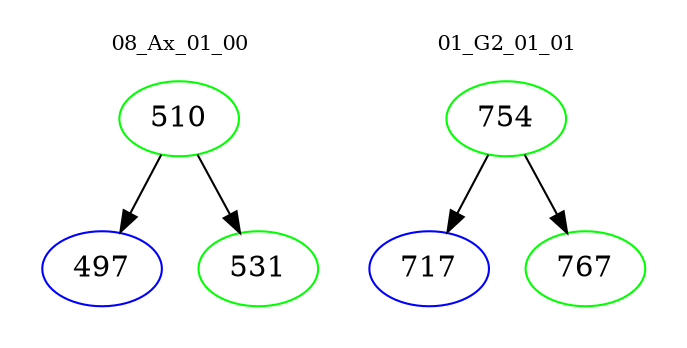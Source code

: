 digraph{
subgraph cluster_0 {
color = white
label = "08_Ax_01_00";
fontsize=10;
T0_510 [label="510", color="green"]
T0_510 -> T0_497 [color="black"]
T0_497 [label="497", color="blue"]
T0_510 -> T0_531 [color="black"]
T0_531 [label="531", color="green"]
}
subgraph cluster_1 {
color = white
label = "01_G2_01_01";
fontsize=10;
T1_754 [label="754", color="green"]
T1_754 -> T1_717 [color="black"]
T1_717 [label="717", color="blue"]
T1_754 -> T1_767 [color="black"]
T1_767 [label="767", color="green"]
}
}
